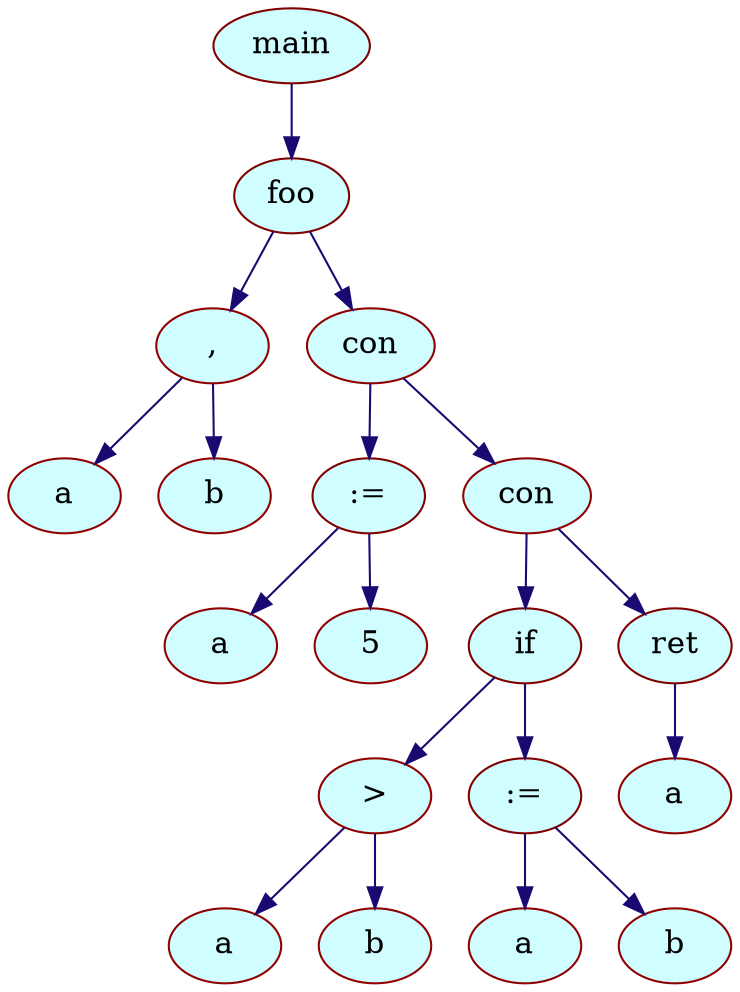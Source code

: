 digraph {
	node[shape = "cube", color = "#800000", fontsize = 15, style = "filled", fillcolor = "#88CEFA"];
	edge[color = "#190970", fontsize = 11];

		"main_0x562938cd70d0"[shape = "ellipse", label = "main", color="#800000",                                style="filled", fillcolor = "#D0FDFF"];
		"main_0x562938cd70d0"->"foo_0x562938cd7050";

		"foo_0x562938cd7050"[shape = "ellipse", label = "foo", color="#800000",                                style="filled", fillcolor = "#D0FDFF"];
		"foo_0x562938cd7050"->",_0x562938cd6b10";

		",_0x562938cd6b10"[shape = "ellipse", label = ",", color="#900000",                                style="filled", fillcolor = "#D0FDFF"];
		",_0x562938cd6b10"->"a_0x562938cd6a90";

		"a_0x562938cd6a90"[shape = "ellipse", label = "a", color="#900000", style="filled",                            fillcolor = "#D0FDFF"];
		",_0x562938cd6b10"->"b_0x562938cd6b50";

		"b_0x562938cd6b50"[shape = "ellipse", label = "b", color="#900000", style="filled",                            fillcolor = "#D0FDFF"];
		"foo_0x562938cd7050"->"con_0x562938cd6cd0";

		"con_0x562938cd6cd0"[shape = "ellipse", label = "con", color="#900000",                                style="filled", fillcolor = "#D0FDFF"];
		"con_0x562938cd6cd0"->":=_0x562938cd6c50";

		":=_0x562938cd6c50"[shape = "ellipse", label = ":=", color="#800000",                                style="filled", fillcolor = "#D0FDFF"];
		":=_0x562938cd6c50"->"a_0x562938cd6c10";

		"a_0x562938cd6c10"[shape = "ellipse", label = "a", color="#900000", style="filled",                            fillcolor = "#D0FDFF"];
		":=_0x562938cd6c50"->"5_0x562938cd6bd0";

		"5_0x562938cd6bd0"[shape = "ellipse", label = "5", color="#900000", style="filled",                            fillcolor = "#D0FDFF"];
		"con_0x562938cd6cd0"->"con_0x562938cd6f50";

		"con_0x562938cd6f50"[shape = "ellipse", label = "con", color="#900000",                                style="filled", fillcolor = "#D0FDFF"];
		"con_0x562938cd6f50"->"if_0x562938cd6ed0";

		"if_0x562938cd6ed0"[shape = "ellipse", label = "if", color="#800000",                                style="filled", fillcolor = "#D0FDFF"];
		"if_0x562938cd6ed0"->">_0x562938cd6d90";

		">_0x562938cd6d90"[shape = "ellipse", label = ">", color="#900000",                                style="filled", fillcolor = "#D0FDFF"];
		">_0x562938cd6d90"->"a_0x562938cd6d10";

		"a_0x562938cd6d10"[shape = "ellipse", label = "a", color="#900000", style="filled",                            fillcolor = "#D0FDFF"];
		">_0x562938cd6d90"->"b_0x562938cd6d50";

		"b_0x562938cd6d50"[shape = "ellipse", label = "b", color="#900000", style="filled",                            fillcolor = "#D0FDFF"];
		"if_0x562938cd6ed0"->":=_0x562938cd6e90";

		":=_0x562938cd6e90"[shape = "ellipse", label = ":=", color="#800000",                                style="filled", fillcolor = "#D0FDFF"];
		":=_0x562938cd6e90"->"a_0x562938cd6e50";

		"a_0x562938cd6e50"[shape = "ellipse", label = "a", color="#900000", style="filled",                            fillcolor = "#D0FDFF"];
		":=_0x562938cd6e90"->"b_0x562938cd6e10";

		"b_0x562938cd6e10"[shape = "ellipse", label = "b", color="#900000", style="filled",                            fillcolor = "#D0FDFF"];
		"con_0x562938cd6f50"->		"ret_0x562938cd7010";

		"ret_0x562938cd7010"[shape = "ellipse", label = "ret", color="#800000",                                style="filled", fillcolor = "#D0FDFF"];
		"ret_0x562938cd7010"->"a_0x562938cd6f90";

		"a_0x562938cd6f90"[shape = "ellipse", label = "a", color="#900000", style="filled",                            fillcolor = "#D0FDFF"];
}